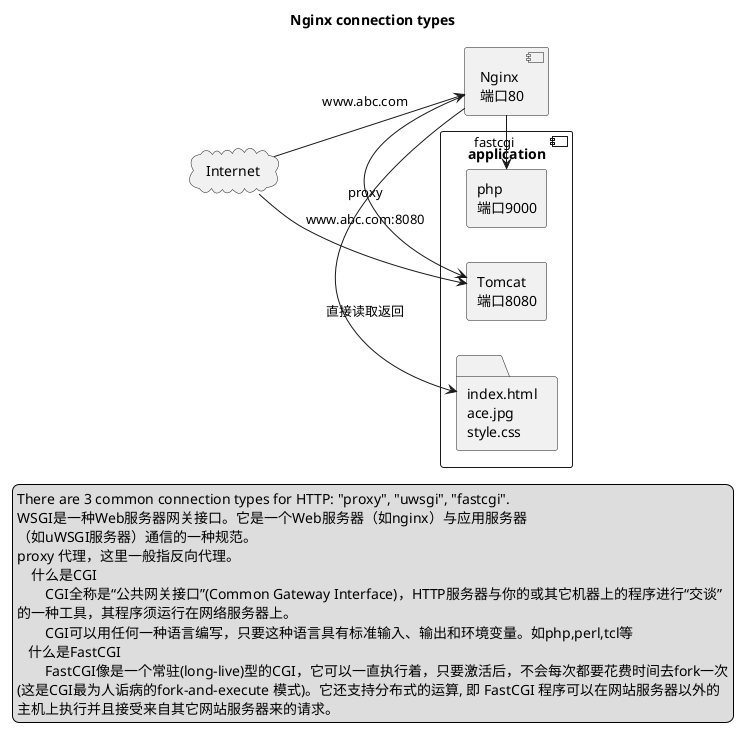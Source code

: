 @startuml
title Nginx connection types
left to right direction

cloud "Internet" as internet
component "Nginx\n端口80" as nginx


component application{
    agent "php\n端口9000" as php
    folder "index.html\nace.jpg\nstyle.css" as files
    agent "Tomcat\n端口8080" as tomcat
}


internet --> nginx: www.abc.com
internet --> tomcat: www.abc.com:8080


nginx -r-> php: fastcgi
nginx -r-> tomcat: proxy

nginx -r-> files: 直接读取返回

legend center
   There are 3 common connection types for HTTP: "proxy", "uwsgi", "fastcgi".
   WSGI是一种Web服务器网关接口。它是一个Web服务器（如nginx）与应用服务器
   （如uWSGI服务器）通信的一种规范。
   proxy 代理，这里一般指反向代理。
   　什么是CGI
   　　CGI全称是“公共网关接口”(Common Gateway Interface)，HTTP服务器与你的或其它机器上的程序进行“交谈”
   的一种工具，其程序须运行在网络服务器上。
   　　CGI可以用任何一种语言编写，只要这种语言具有标准输入、输出和环境变量。如php,perl,tcl等
      什么是FastCGI
　　FastCGI像是一个常驻(long-live)型的CGI，它可以一直执行着，只要激活后，不会每次都要花费时间去fork一次
(这是CGI最为人诟病的fork-and-execute 模式)。它还支持分布式的运算, 即 FastCGI 程序可以在网站服务器以外的
主机上执行并且接受来自其它网站服务器来的请求。
endlegend


@enduml